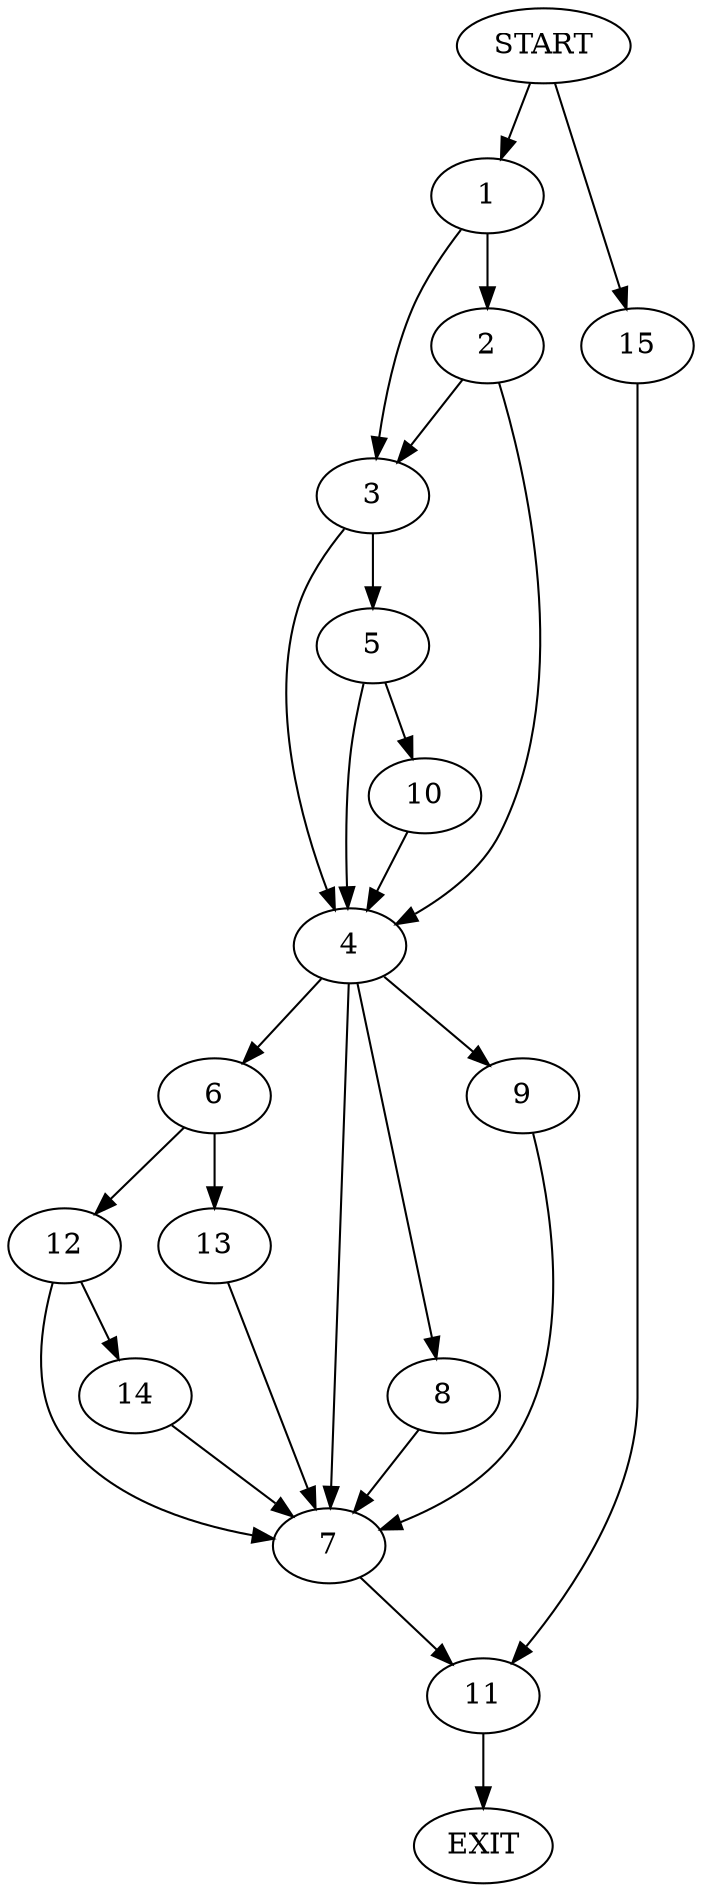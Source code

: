 digraph {
0 [label="START"]
16 [label="EXIT"]
0 -> 1
1 -> 2
1 -> 3
2 -> 4
2 -> 3
3 -> 4
3 -> 5
4 -> 6
4 -> 7
4 -> 8
4 -> 9
5 -> 4
5 -> 10
10 -> 4
7 -> 11
6 -> 12
6 -> 13
8 -> 7
9 -> 7
12 -> 14
12 -> 7
13 -> 7
14 -> 7
11 -> 16
0 -> 15
15 -> 11
}
